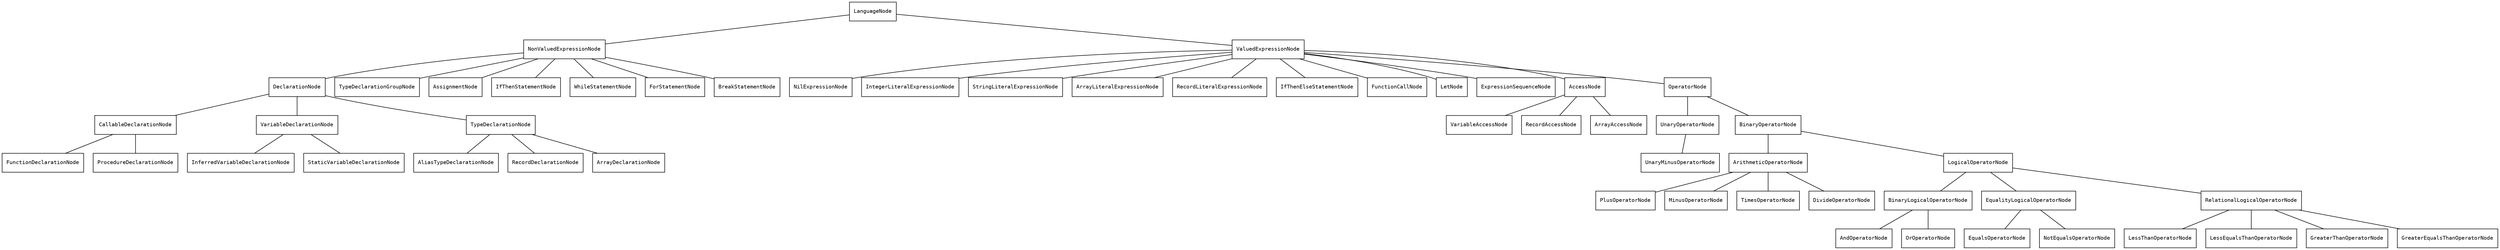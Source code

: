 graph LanguageNodes {
    node [fontname="monospace",fontsize="10",shape="box"];
    edge [fontname="monospace",fontsize="10"];
    
    LanguageNode -- NonValuedExpressionNode;
    LanguageNode -- ValuedExpressionNode;

   
    NonValuedExpressionNode -- DeclarationNode;
    NonValuedExpressionNode -- TypeDeclarationGroupNode;
    NonValuedExpressionNode -- AssignmentNode;
    NonValuedExpressionNode -- IfThenStatementNode;
    NonValuedExpressionNode -- WhileStatementNode;
    NonValuedExpressionNode -- ForStatementNode;
    NonValuedExpressionNode -- BreakStatementNode;
    
    DeclarationNode -- CallableDeclarationNode;
    DeclarationNode -- VariableDeclarationNode;
    DeclarationNode -- TypeDeclarationNode;
    
    CallableDeclarationNode -- FunctionDeclarationNode;
    CallableDeclarationNode -- ProcedureDeclarationNode;
    
    VariableDeclarationNode -- InferredVariableDeclarationNode;
    VariableDeclarationNode -- StaticVariableDeclarationNode;
    
    TypeDeclarationNode -- AliasTypeDeclarationNode;
    TypeDeclarationNode -- RecordDeclarationNode;
    TypeDeclarationNode -- ArrayDeclarationNode;
    
    
	ValuedExpressionNode -- NilExpressionNode;
    ValuedExpressionNode -- IntegerLiteralExpressionNode;
    ValuedExpressionNode -- StringLiteralExpressionNode;
    ValuedExpressionNode -- ArrayLiteralExpressionNode;
    ValuedExpressionNode -- RecordLiteralExpressionNode;
    ValuedExpressionNode -- IfThenElseStatementNode;
    ValuedExpressionNode -- FunctionCallNode;
    ValuedExpressionNode -- LetNode;
    ValuedExpressionNode -- ExpressionSequenceNode;
    ValuedExpressionNode -- AccessNode; 
    ValuedExpressionNode -- OperatorNode;
    
    AccessNode -- VariableAccessNode;
    AccessNode -- RecordAccessNode;
    AccessNode -- ArrayAccessNode;
    
    OperatorNode -- UnaryOperatorNode;
    OperatorNode -- BinaryOperatorNode; 
    
    BinaryOperatorNode -- ArithmeticOperatorNode;
    BinaryOperatorNode -- LogicalOperatorNode;
    
    UnaryOperatorNode -- UnaryMinusOperatorNode;
    
    ArithmeticOperatorNode -- PlusOperatorNode;
    ArithmeticOperatorNode -- MinusOperatorNode;    
    ArithmeticOperatorNode -- TimesOperatorNode;
    ArithmeticOperatorNode -- DivideOperatorNode;
 
    LogicalOperatorNode -- BinaryLogicalOperatorNode;
    LogicalOperatorNode -- EqualityLogicalOperatorNode;
    LogicalOperatorNode -- RelationalLogicalOperatorNode;
    
    BinaryLogicalOperatorNode -- AndOperatorNode;
    BinaryLogicalOperatorNode -- OrOperatorNode;    
    
    EqualityLogicalOperatorNode -- EqualsOperatorNode;
    EqualityLogicalOperatorNode -- NotEqualsOperatorNode;
    
    RelationalLogicalOperatorNode -- LessThanOperatorNode;
    RelationalLogicalOperatorNode -- LessEqualsThanOperatorNode;
    RelationalLogicalOperatorNode -- GreaterThanOperatorNode;
    RelationalLogicalOperatorNode -- GreaterEqualsThanOperatorNode;
}
